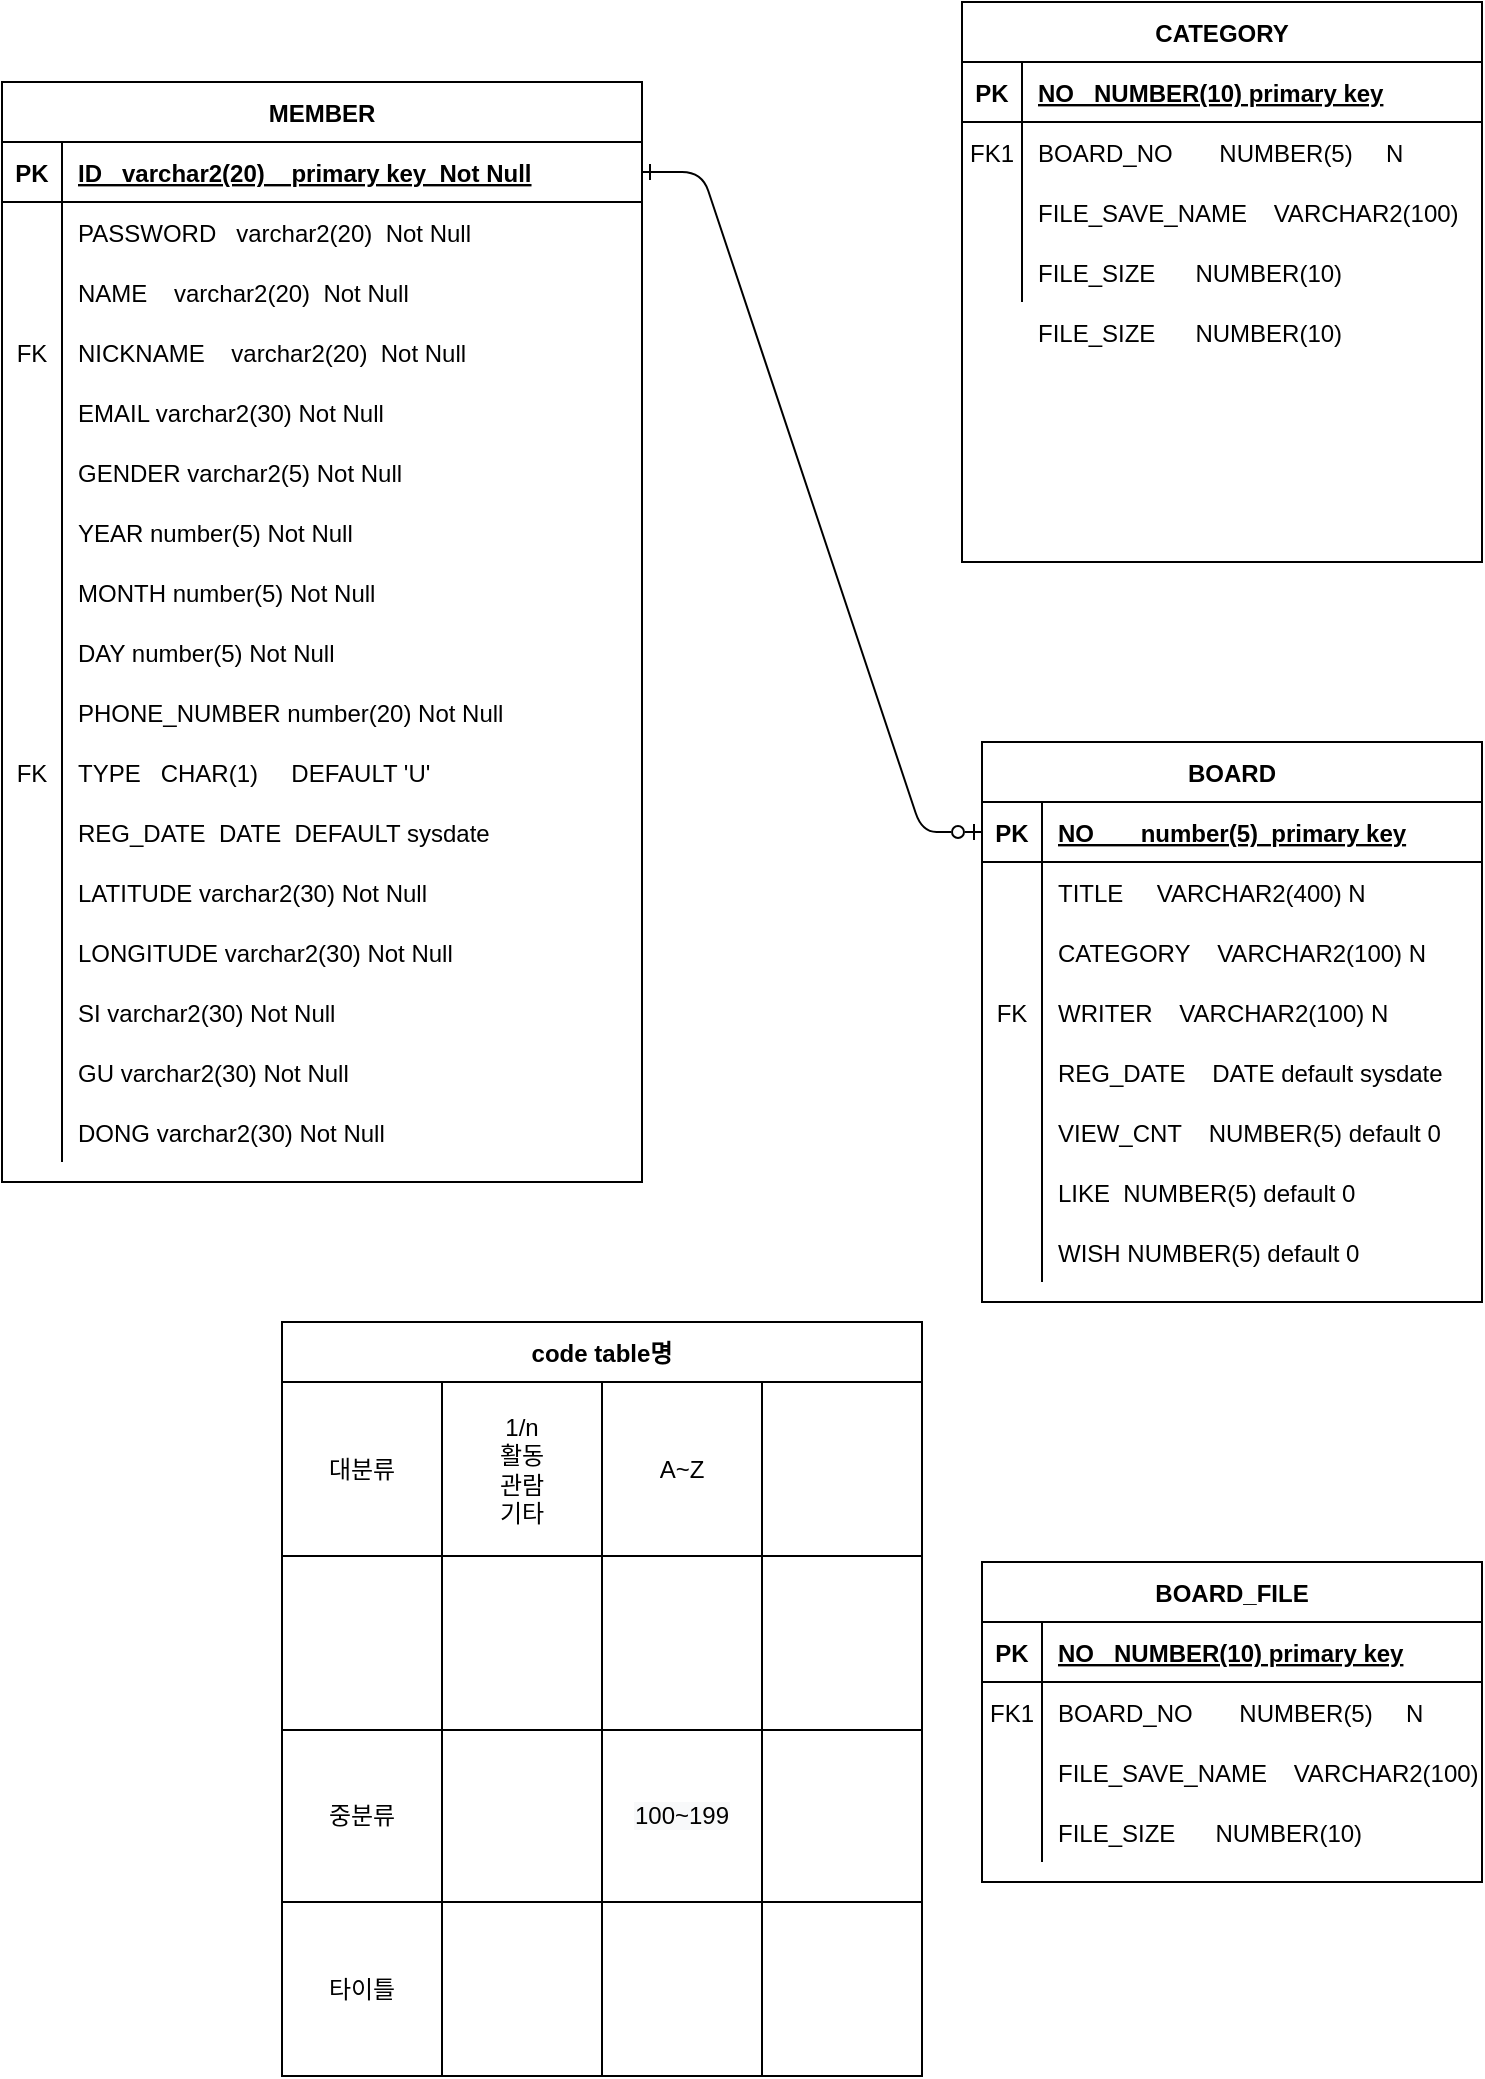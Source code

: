 <mxfile version="17.5.0" type="github">
  <diagram id="R2lEEEUBdFMjLlhIrx00" name="Page-1">
    <mxGraphModel dx="1072" dy="572" grid="1" gridSize="10" guides="1" tooltips="1" connect="1" arrows="1" fold="1" page="1" pageScale="1" pageWidth="850" pageHeight="1100" math="0" shadow="0" extFonts="Permanent Marker^https://fonts.googleapis.com/css?family=Permanent+Marker">
      <root>
        <mxCell id="0" />
        <mxCell id="1" parent="0" />
        <mxCell id="C-vyLk0tnHw3VtMMgP7b-1" value="" style="edgeStyle=entityRelationEdgeStyle;endArrow=ERzeroToOne;startArrow=ERone;endFill=0;startFill=0;entryX=0;entryY=0.5;entryDx=0;entryDy=0;" parent="1" source="C-vyLk0tnHw3VtMMgP7b-24" target="C-vyLk0tnHw3VtMMgP7b-3" edge="1">
          <mxGeometry width="100" height="100" relative="1" as="geometry">
            <mxPoint x="340" y="720" as="sourcePoint" />
            <mxPoint x="440" y="620" as="targetPoint" />
          </mxGeometry>
        </mxCell>
        <mxCell id="C-vyLk0tnHw3VtMMgP7b-2" value="BOARD" style="shape=table;startSize=30;container=1;collapsible=1;childLayout=tableLayout;fixedRows=1;rowLines=0;fontStyle=1;align=center;resizeLast=1;" parent="1" vertex="1">
          <mxGeometry x="510" y="450" width="250" height="280" as="geometry" />
        </mxCell>
        <mxCell id="C-vyLk0tnHw3VtMMgP7b-3" value="" style="shape=partialRectangle;collapsible=0;dropTarget=0;pointerEvents=0;fillColor=none;points=[[0,0.5],[1,0.5]];portConstraint=eastwest;top=0;left=0;right=0;bottom=1;" parent="C-vyLk0tnHw3VtMMgP7b-2" vertex="1">
          <mxGeometry y="30" width="250" height="30" as="geometry" />
        </mxCell>
        <mxCell id="C-vyLk0tnHw3VtMMgP7b-4" value="PK" style="shape=partialRectangle;overflow=hidden;connectable=0;fillColor=none;top=0;left=0;bottom=0;right=0;fontStyle=1;" parent="C-vyLk0tnHw3VtMMgP7b-3" vertex="1">
          <mxGeometry width="30" height="30" as="geometry">
            <mxRectangle width="30" height="30" as="alternateBounds" />
          </mxGeometry>
        </mxCell>
        <mxCell id="C-vyLk0tnHw3VtMMgP7b-5" value="NO       number(5)  primary key" style="shape=partialRectangle;overflow=hidden;connectable=0;fillColor=none;top=0;left=0;bottom=0;right=0;align=left;spacingLeft=6;fontStyle=5;" parent="C-vyLk0tnHw3VtMMgP7b-3" vertex="1">
          <mxGeometry x="30" width="220" height="30" as="geometry">
            <mxRectangle width="220" height="30" as="alternateBounds" />
          </mxGeometry>
        </mxCell>
        <mxCell id="C-vyLk0tnHw3VtMMgP7b-9" value="" style="shape=partialRectangle;collapsible=0;dropTarget=0;pointerEvents=0;fillColor=none;points=[[0,0.5],[1,0.5]];portConstraint=eastwest;top=0;left=0;right=0;bottom=0;" parent="C-vyLk0tnHw3VtMMgP7b-2" vertex="1">
          <mxGeometry y="60" width="250" height="30" as="geometry" />
        </mxCell>
        <mxCell id="C-vyLk0tnHw3VtMMgP7b-10" value="" style="shape=partialRectangle;overflow=hidden;connectable=0;fillColor=none;top=0;left=0;bottom=0;right=0;" parent="C-vyLk0tnHw3VtMMgP7b-9" vertex="1">
          <mxGeometry width="30" height="30" as="geometry">
            <mxRectangle width="30" height="30" as="alternateBounds" />
          </mxGeometry>
        </mxCell>
        <mxCell id="C-vyLk0tnHw3VtMMgP7b-11" value="TITLE     VARCHAR2(400) N" style="shape=partialRectangle;overflow=hidden;connectable=0;fillColor=none;top=0;left=0;bottom=0;right=0;align=left;spacingLeft=6;" parent="C-vyLk0tnHw3VtMMgP7b-9" vertex="1">
          <mxGeometry x="30" width="220" height="30" as="geometry">
            <mxRectangle width="220" height="30" as="alternateBounds" />
          </mxGeometry>
        </mxCell>
        <mxCell id="Cm6z9ms6GdKqqe8dhqVK-81" style="shape=partialRectangle;collapsible=0;dropTarget=0;pointerEvents=0;fillColor=none;points=[[0,0.5],[1,0.5]];portConstraint=eastwest;top=0;left=0;right=0;bottom=0;" parent="C-vyLk0tnHw3VtMMgP7b-2" vertex="1">
          <mxGeometry y="90" width="250" height="30" as="geometry" />
        </mxCell>
        <mxCell id="Cm6z9ms6GdKqqe8dhqVK-82" style="shape=partialRectangle;overflow=hidden;connectable=0;fillColor=none;top=0;left=0;bottom=0;right=0;" parent="Cm6z9ms6GdKqqe8dhqVK-81" vertex="1">
          <mxGeometry width="30" height="30" as="geometry">
            <mxRectangle width="30" height="30" as="alternateBounds" />
          </mxGeometry>
        </mxCell>
        <mxCell id="Cm6z9ms6GdKqqe8dhqVK-83" value="CATEGORY    VARCHAR2(100) N" style="shape=partialRectangle;overflow=hidden;connectable=0;fillColor=none;top=0;left=0;bottom=0;right=0;align=left;spacingLeft=6;" parent="Cm6z9ms6GdKqqe8dhqVK-81" vertex="1">
          <mxGeometry x="30" width="220" height="30" as="geometry">
            <mxRectangle width="220" height="30" as="alternateBounds" />
          </mxGeometry>
        </mxCell>
        <mxCell id="Cm6z9ms6GdKqqe8dhqVK-39" style="shape=partialRectangle;collapsible=0;dropTarget=0;pointerEvents=0;fillColor=none;points=[[0,0.5],[1,0.5]];portConstraint=eastwest;top=0;left=0;right=0;bottom=0;" parent="C-vyLk0tnHw3VtMMgP7b-2" vertex="1">
          <mxGeometry y="120" width="250" height="30" as="geometry" />
        </mxCell>
        <mxCell id="Cm6z9ms6GdKqqe8dhqVK-40" value="FK" style="shape=partialRectangle;overflow=hidden;connectable=0;fillColor=none;top=0;left=0;bottom=0;right=0;" parent="Cm6z9ms6GdKqqe8dhqVK-39" vertex="1">
          <mxGeometry width="30" height="30" as="geometry">
            <mxRectangle width="30" height="30" as="alternateBounds" />
          </mxGeometry>
        </mxCell>
        <mxCell id="Cm6z9ms6GdKqqe8dhqVK-41" value="WRITER    VARCHAR2(100) N" style="shape=partialRectangle;overflow=hidden;connectable=0;fillColor=none;top=0;left=0;bottom=0;right=0;align=left;spacingLeft=6;" parent="Cm6z9ms6GdKqqe8dhqVK-39" vertex="1">
          <mxGeometry x="30" width="220" height="30" as="geometry">
            <mxRectangle width="220" height="30" as="alternateBounds" />
          </mxGeometry>
        </mxCell>
        <mxCell id="Cm6z9ms6GdKqqe8dhqVK-36" style="shape=partialRectangle;collapsible=0;dropTarget=0;pointerEvents=0;fillColor=none;points=[[0,0.5],[1,0.5]];portConstraint=eastwest;top=0;left=0;right=0;bottom=0;" parent="C-vyLk0tnHw3VtMMgP7b-2" vertex="1">
          <mxGeometry y="150" width="250" height="30" as="geometry" />
        </mxCell>
        <mxCell id="Cm6z9ms6GdKqqe8dhqVK-37" style="shape=partialRectangle;overflow=hidden;connectable=0;fillColor=none;top=0;left=0;bottom=0;right=0;" parent="Cm6z9ms6GdKqqe8dhqVK-36" vertex="1">
          <mxGeometry width="30" height="30" as="geometry">
            <mxRectangle width="30" height="30" as="alternateBounds" />
          </mxGeometry>
        </mxCell>
        <mxCell id="Cm6z9ms6GdKqqe8dhqVK-38" value="REG_DATE    DATE default sysdate" style="shape=partialRectangle;overflow=hidden;connectable=0;fillColor=none;top=0;left=0;bottom=0;right=0;align=left;spacingLeft=6;" parent="Cm6z9ms6GdKqqe8dhqVK-36" vertex="1">
          <mxGeometry x="30" width="220" height="30" as="geometry">
            <mxRectangle width="220" height="30" as="alternateBounds" />
          </mxGeometry>
        </mxCell>
        <mxCell id="Cm6z9ms6GdKqqe8dhqVK-42" style="shape=partialRectangle;collapsible=0;dropTarget=0;pointerEvents=0;fillColor=none;points=[[0,0.5],[1,0.5]];portConstraint=eastwest;top=0;left=0;right=0;bottom=0;" parent="C-vyLk0tnHw3VtMMgP7b-2" vertex="1">
          <mxGeometry y="180" width="250" height="30" as="geometry" />
        </mxCell>
        <mxCell id="Cm6z9ms6GdKqqe8dhqVK-43" style="shape=partialRectangle;overflow=hidden;connectable=0;fillColor=none;top=0;left=0;bottom=0;right=0;" parent="Cm6z9ms6GdKqqe8dhqVK-42" vertex="1">
          <mxGeometry width="30" height="30" as="geometry">
            <mxRectangle width="30" height="30" as="alternateBounds" />
          </mxGeometry>
        </mxCell>
        <mxCell id="Cm6z9ms6GdKqqe8dhqVK-44" value="VIEW_CNT    NUMBER(5) default 0" style="shape=partialRectangle;overflow=hidden;connectable=0;fillColor=none;top=0;left=0;bottom=0;right=0;align=left;spacingLeft=6;" parent="Cm6z9ms6GdKqqe8dhqVK-42" vertex="1">
          <mxGeometry x="30" width="220" height="30" as="geometry">
            <mxRectangle width="220" height="30" as="alternateBounds" />
          </mxGeometry>
        </mxCell>
        <mxCell id="Cm6z9ms6GdKqqe8dhqVK-45" style="shape=partialRectangle;collapsible=0;dropTarget=0;pointerEvents=0;fillColor=none;points=[[0,0.5],[1,0.5]];portConstraint=eastwest;top=0;left=0;right=0;bottom=0;" parent="C-vyLk0tnHw3VtMMgP7b-2" vertex="1">
          <mxGeometry y="210" width="250" height="30" as="geometry" />
        </mxCell>
        <mxCell id="Cm6z9ms6GdKqqe8dhqVK-46" style="shape=partialRectangle;overflow=hidden;connectable=0;fillColor=none;top=0;left=0;bottom=0;right=0;" parent="Cm6z9ms6GdKqqe8dhqVK-45" vertex="1">
          <mxGeometry width="30" height="30" as="geometry">
            <mxRectangle width="30" height="30" as="alternateBounds" />
          </mxGeometry>
        </mxCell>
        <mxCell id="Cm6z9ms6GdKqqe8dhqVK-47" value="LIKE  NUMBER(5) default 0" style="shape=partialRectangle;overflow=hidden;connectable=0;fillColor=none;top=0;left=0;bottom=0;right=0;align=left;spacingLeft=6;" parent="Cm6z9ms6GdKqqe8dhqVK-45" vertex="1">
          <mxGeometry x="30" width="220" height="30" as="geometry">
            <mxRectangle width="220" height="30" as="alternateBounds" />
          </mxGeometry>
        </mxCell>
        <mxCell id="Cm6z9ms6GdKqqe8dhqVK-51" style="shape=partialRectangle;collapsible=0;dropTarget=0;pointerEvents=0;fillColor=none;points=[[0,0.5],[1,0.5]];portConstraint=eastwest;top=0;left=0;right=0;bottom=0;" parent="C-vyLk0tnHw3VtMMgP7b-2" vertex="1">
          <mxGeometry y="240" width="250" height="30" as="geometry" />
        </mxCell>
        <mxCell id="Cm6z9ms6GdKqqe8dhqVK-52" style="shape=partialRectangle;overflow=hidden;connectable=0;fillColor=none;top=0;left=0;bottom=0;right=0;" parent="Cm6z9ms6GdKqqe8dhqVK-51" vertex="1">
          <mxGeometry width="30" height="30" as="geometry">
            <mxRectangle width="30" height="30" as="alternateBounds" />
          </mxGeometry>
        </mxCell>
        <mxCell id="Cm6z9ms6GdKqqe8dhqVK-53" value="WISH NUMBER(5) default 0" style="shape=partialRectangle;overflow=hidden;connectable=0;fillColor=none;top=0;left=0;bottom=0;right=0;align=left;spacingLeft=6;" parent="Cm6z9ms6GdKqqe8dhqVK-51" vertex="1">
          <mxGeometry x="30" width="220" height="30" as="geometry">
            <mxRectangle width="220" height="30" as="alternateBounds" />
          </mxGeometry>
        </mxCell>
        <mxCell id="C-vyLk0tnHw3VtMMgP7b-23" value="MEMBER" style="shape=table;startSize=30;container=1;collapsible=1;childLayout=tableLayout;fixedRows=1;rowLines=0;fontStyle=1;align=center;resizeLast=1;" parent="1" vertex="1">
          <mxGeometry x="20" y="120" width="320" height="550" as="geometry">
            <mxRectangle x="50" y="120" width="80" height="30" as="alternateBounds" />
          </mxGeometry>
        </mxCell>
        <mxCell id="C-vyLk0tnHw3VtMMgP7b-24" value="" style="shape=partialRectangle;collapsible=0;dropTarget=0;pointerEvents=0;fillColor=none;points=[[0,0.5],[1,0.5]];portConstraint=eastwest;top=0;left=0;right=0;bottom=1;" parent="C-vyLk0tnHw3VtMMgP7b-23" vertex="1">
          <mxGeometry y="30" width="320" height="30" as="geometry" />
        </mxCell>
        <mxCell id="C-vyLk0tnHw3VtMMgP7b-25" value="PK" style="shape=partialRectangle;overflow=hidden;connectable=0;fillColor=none;top=0;left=0;bottom=0;right=0;fontStyle=1;" parent="C-vyLk0tnHw3VtMMgP7b-24" vertex="1">
          <mxGeometry width="30" height="30" as="geometry">
            <mxRectangle width="30" height="30" as="alternateBounds" />
          </mxGeometry>
        </mxCell>
        <mxCell id="C-vyLk0tnHw3VtMMgP7b-26" value="ID   varchar2(20)    primary key  Not Null" style="shape=partialRectangle;overflow=hidden;connectable=0;fillColor=none;top=0;left=0;bottom=0;right=0;align=left;spacingLeft=6;fontStyle=5;" parent="C-vyLk0tnHw3VtMMgP7b-24" vertex="1">
          <mxGeometry x="30" width="290" height="30" as="geometry">
            <mxRectangle width="290" height="30" as="alternateBounds" />
          </mxGeometry>
        </mxCell>
        <mxCell id="Cm6z9ms6GdKqqe8dhqVK-21" style="shape=partialRectangle;collapsible=0;dropTarget=0;pointerEvents=0;fillColor=none;points=[[0,0.5],[1,0.5]];portConstraint=eastwest;top=0;left=0;right=0;bottom=0;" parent="C-vyLk0tnHw3VtMMgP7b-23" vertex="1">
          <mxGeometry y="60" width="320" height="30" as="geometry" />
        </mxCell>
        <mxCell id="Cm6z9ms6GdKqqe8dhqVK-22" style="shape=partialRectangle;overflow=hidden;connectable=0;fillColor=none;top=0;left=0;bottom=0;right=0;" parent="Cm6z9ms6GdKqqe8dhqVK-21" vertex="1">
          <mxGeometry width="30" height="30" as="geometry">
            <mxRectangle width="30" height="30" as="alternateBounds" />
          </mxGeometry>
        </mxCell>
        <mxCell id="Cm6z9ms6GdKqqe8dhqVK-23" value="PASSWORD   varchar2(20)  Not Null" style="shape=partialRectangle;overflow=hidden;connectable=0;fillColor=none;top=0;left=0;bottom=0;right=0;align=left;spacingLeft=6;" parent="Cm6z9ms6GdKqqe8dhqVK-21" vertex="1">
          <mxGeometry x="30" width="290" height="30" as="geometry">
            <mxRectangle width="290" height="30" as="alternateBounds" />
          </mxGeometry>
        </mxCell>
        <mxCell id="Cm6z9ms6GdKqqe8dhqVK-18" style="shape=partialRectangle;collapsible=0;dropTarget=0;pointerEvents=0;fillColor=none;points=[[0,0.5],[1,0.5]];portConstraint=eastwest;top=0;left=0;right=0;bottom=0;" parent="C-vyLk0tnHw3VtMMgP7b-23" vertex="1">
          <mxGeometry y="90" width="320" height="30" as="geometry" />
        </mxCell>
        <mxCell id="Cm6z9ms6GdKqqe8dhqVK-19" style="shape=partialRectangle;overflow=hidden;connectable=0;fillColor=none;top=0;left=0;bottom=0;right=0;" parent="Cm6z9ms6GdKqqe8dhqVK-18" vertex="1">
          <mxGeometry width="30" height="30" as="geometry">
            <mxRectangle width="30" height="30" as="alternateBounds" />
          </mxGeometry>
        </mxCell>
        <mxCell id="Cm6z9ms6GdKqqe8dhqVK-20" value="NAME    varchar2(20)  Not Null" style="shape=partialRectangle;overflow=hidden;connectable=0;fillColor=none;top=0;left=0;bottom=0;right=0;align=left;spacingLeft=6;" parent="Cm6z9ms6GdKqqe8dhqVK-18" vertex="1">
          <mxGeometry x="30" width="290" height="30" as="geometry">
            <mxRectangle width="290" height="30" as="alternateBounds" />
          </mxGeometry>
        </mxCell>
        <mxCell id="Cm6z9ms6GdKqqe8dhqVK-48" style="shape=partialRectangle;collapsible=0;dropTarget=0;pointerEvents=0;fillColor=none;points=[[0,0.5],[1,0.5]];portConstraint=eastwest;top=0;left=0;right=0;bottom=0;" parent="C-vyLk0tnHw3VtMMgP7b-23" vertex="1">
          <mxGeometry y="120" width="320" height="30" as="geometry" />
        </mxCell>
        <mxCell id="Cm6z9ms6GdKqqe8dhqVK-49" value="FK" style="shape=partialRectangle;overflow=hidden;connectable=0;fillColor=none;top=0;left=0;bottom=0;right=0;" parent="Cm6z9ms6GdKqqe8dhqVK-48" vertex="1">
          <mxGeometry width="30" height="30" as="geometry">
            <mxRectangle width="30" height="30" as="alternateBounds" />
          </mxGeometry>
        </mxCell>
        <mxCell id="Cm6z9ms6GdKqqe8dhqVK-50" value="NICKNAME    varchar2(20)  Not Null" style="shape=partialRectangle;overflow=hidden;connectable=0;fillColor=none;top=0;left=0;bottom=0;right=0;align=left;spacingLeft=6;" parent="Cm6z9ms6GdKqqe8dhqVK-48" vertex="1">
          <mxGeometry x="30" width="290" height="30" as="geometry">
            <mxRectangle width="290" height="30" as="alternateBounds" />
          </mxGeometry>
        </mxCell>
        <mxCell id="FvWaYKgAdrIDYO8KQkFZ-1" style="shape=partialRectangle;collapsible=0;dropTarget=0;pointerEvents=0;fillColor=none;points=[[0,0.5],[1,0.5]];portConstraint=eastwest;top=0;left=0;right=0;bottom=0;" parent="C-vyLk0tnHw3VtMMgP7b-23" vertex="1">
          <mxGeometry y="150" width="320" height="30" as="geometry" />
        </mxCell>
        <mxCell id="FvWaYKgAdrIDYO8KQkFZ-2" style="shape=partialRectangle;overflow=hidden;connectable=0;fillColor=none;top=0;left=0;bottom=0;right=0;" parent="FvWaYKgAdrIDYO8KQkFZ-1" vertex="1">
          <mxGeometry width="30" height="30" as="geometry">
            <mxRectangle width="30" height="30" as="alternateBounds" />
          </mxGeometry>
        </mxCell>
        <mxCell id="FvWaYKgAdrIDYO8KQkFZ-3" value="EMAIL varchar2(30) Not Null" style="shape=partialRectangle;overflow=hidden;connectable=0;fillColor=none;top=0;left=0;bottom=0;right=0;align=left;spacingLeft=6;" parent="FvWaYKgAdrIDYO8KQkFZ-1" vertex="1">
          <mxGeometry x="30" width="290" height="30" as="geometry">
            <mxRectangle width="290" height="30" as="alternateBounds" />
          </mxGeometry>
        </mxCell>
        <mxCell id="Q7OOn5qtyLFIwTSFHvOH-24" style="shape=partialRectangle;collapsible=0;dropTarget=0;pointerEvents=0;fillColor=none;points=[[0,0.5],[1,0.5]];portConstraint=eastwest;top=0;left=0;right=0;bottom=0;" parent="C-vyLk0tnHw3VtMMgP7b-23" vertex="1">
          <mxGeometry y="180" width="320" height="30" as="geometry" />
        </mxCell>
        <mxCell id="Q7OOn5qtyLFIwTSFHvOH-25" style="shape=partialRectangle;overflow=hidden;connectable=0;fillColor=none;top=0;left=0;bottom=0;right=0;" parent="Q7OOn5qtyLFIwTSFHvOH-24" vertex="1">
          <mxGeometry width="30" height="30" as="geometry">
            <mxRectangle width="30" height="30" as="alternateBounds" />
          </mxGeometry>
        </mxCell>
        <mxCell id="Q7OOn5qtyLFIwTSFHvOH-26" value="GENDER varchar2(5) Not Null" style="shape=partialRectangle;overflow=hidden;connectable=0;fillColor=none;top=0;left=0;bottom=0;right=0;align=left;spacingLeft=6;" parent="Q7OOn5qtyLFIwTSFHvOH-24" vertex="1">
          <mxGeometry x="30" width="290" height="30" as="geometry">
            <mxRectangle width="290" height="30" as="alternateBounds" />
          </mxGeometry>
        </mxCell>
        <mxCell id="Q7OOn5qtyLFIwTSFHvOH-27" style="shape=partialRectangle;collapsible=0;dropTarget=0;pointerEvents=0;fillColor=none;points=[[0,0.5],[1,0.5]];portConstraint=eastwest;top=0;left=0;right=0;bottom=0;" parent="C-vyLk0tnHw3VtMMgP7b-23" vertex="1">
          <mxGeometry y="210" width="320" height="30" as="geometry" />
        </mxCell>
        <mxCell id="Q7OOn5qtyLFIwTSFHvOH-28" style="shape=partialRectangle;overflow=hidden;connectable=0;fillColor=none;top=0;left=0;bottom=0;right=0;" parent="Q7OOn5qtyLFIwTSFHvOH-27" vertex="1">
          <mxGeometry width="30" height="30" as="geometry">
            <mxRectangle width="30" height="30" as="alternateBounds" />
          </mxGeometry>
        </mxCell>
        <mxCell id="Q7OOn5qtyLFIwTSFHvOH-29" value="YEAR number(5) Not Null" style="shape=partialRectangle;overflow=hidden;connectable=0;fillColor=none;top=0;left=0;bottom=0;right=0;align=left;spacingLeft=6;" parent="Q7OOn5qtyLFIwTSFHvOH-27" vertex="1">
          <mxGeometry x="30" width="290" height="30" as="geometry">
            <mxRectangle width="290" height="30" as="alternateBounds" />
          </mxGeometry>
        </mxCell>
        <mxCell id="Q7OOn5qtyLFIwTSFHvOH-30" style="shape=partialRectangle;collapsible=0;dropTarget=0;pointerEvents=0;fillColor=none;points=[[0,0.5],[1,0.5]];portConstraint=eastwest;top=0;left=0;right=0;bottom=0;" parent="C-vyLk0tnHw3VtMMgP7b-23" vertex="1">
          <mxGeometry y="240" width="320" height="30" as="geometry" />
        </mxCell>
        <mxCell id="Q7OOn5qtyLFIwTSFHvOH-31" style="shape=partialRectangle;overflow=hidden;connectable=0;fillColor=none;top=0;left=0;bottom=0;right=0;" parent="Q7OOn5qtyLFIwTSFHvOH-30" vertex="1">
          <mxGeometry width="30" height="30" as="geometry">
            <mxRectangle width="30" height="30" as="alternateBounds" />
          </mxGeometry>
        </mxCell>
        <mxCell id="Q7OOn5qtyLFIwTSFHvOH-32" value="MONTH number(5) Not Null" style="shape=partialRectangle;overflow=hidden;connectable=0;fillColor=none;top=0;left=0;bottom=0;right=0;align=left;spacingLeft=6;" parent="Q7OOn5qtyLFIwTSFHvOH-30" vertex="1">
          <mxGeometry x="30" width="290" height="30" as="geometry">
            <mxRectangle width="290" height="30" as="alternateBounds" />
          </mxGeometry>
        </mxCell>
        <mxCell id="Q7OOn5qtyLFIwTSFHvOH-33" style="shape=partialRectangle;collapsible=0;dropTarget=0;pointerEvents=0;fillColor=none;points=[[0,0.5],[1,0.5]];portConstraint=eastwest;top=0;left=0;right=0;bottom=0;" parent="C-vyLk0tnHw3VtMMgP7b-23" vertex="1">
          <mxGeometry y="270" width="320" height="30" as="geometry" />
        </mxCell>
        <mxCell id="Q7OOn5qtyLFIwTSFHvOH-34" style="shape=partialRectangle;overflow=hidden;connectable=0;fillColor=none;top=0;left=0;bottom=0;right=0;" parent="Q7OOn5qtyLFIwTSFHvOH-33" vertex="1">
          <mxGeometry width="30" height="30" as="geometry">
            <mxRectangle width="30" height="30" as="alternateBounds" />
          </mxGeometry>
        </mxCell>
        <mxCell id="Q7OOn5qtyLFIwTSFHvOH-35" value="DAY number(5) Not Null" style="shape=partialRectangle;overflow=hidden;connectable=0;fillColor=none;top=0;left=0;bottom=0;right=0;align=left;spacingLeft=6;" parent="Q7OOn5qtyLFIwTSFHvOH-33" vertex="1">
          <mxGeometry x="30" width="290" height="30" as="geometry">
            <mxRectangle width="290" height="30" as="alternateBounds" />
          </mxGeometry>
        </mxCell>
        <mxCell id="Q7OOn5qtyLFIwTSFHvOH-36" style="shape=partialRectangle;collapsible=0;dropTarget=0;pointerEvents=0;fillColor=none;points=[[0,0.5],[1,0.5]];portConstraint=eastwest;top=0;left=0;right=0;bottom=0;" parent="C-vyLk0tnHw3VtMMgP7b-23" vertex="1">
          <mxGeometry y="300" width="320" height="30" as="geometry" />
        </mxCell>
        <mxCell id="Q7OOn5qtyLFIwTSFHvOH-37" style="shape=partialRectangle;overflow=hidden;connectable=0;fillColor=none;top=0;left=0;bottom=0;right=0;" parent="Q7OOn5qtyLFIwTSFHvOH-36" vertex="1">
          <mxGeometry width="30" height="30" as="geometry">
            <mxRectangle width="30" height="30" as="alternateBounds" />
          </mxGeometry>
        </mxCell>
        <mxCell id="Q7OOn5qtyLFIwTSFHvOH-38" value="PHONE_NUMBER number(20) Not Null" style="shape=partialRectangle;overflow=hidden;connectable=0;fillColor=none;top=0;left=0;bottom=0;right=0;align=left;spacingLeft=6;" parent="Q7OOn5qtyLFIwTSFHvOH-36" vertex="1">
          <mxGeometry x="30" width="290" height="30" as="geometry">
            <mxRectangle width="290" height="30" as="alternateBounds" />
          </mxGeometry>
        </mxCell>
        <mxCell id="Cm6z9ms6GdKqqe8dhqVK-15" style="shape=partialRectangle;collapsible=0;dropTarget=0;pointerEvents=0;fillColor=none;points=[[0,0.5],[1,0.5]];portConstraint=eastwest;top=0;left=0;right=0;bottom=0;" parent="C-vyLk0tnHw3VtMMgP7b-23" vertex="1">
          <mxGeometry y="330" width="320" height="30" as="geometry" />
        </mxCell>
        <mxCell id="Cm6z9ms6GdKqqe8dhqVK-16" value="FK" style="shape=partialRectangle;overflow=hidden;connectable=0;fillColor=none;top=0;left=0;bottom=0;right=0;" parent="Cm6z9ms6GdKqqe8dhqVK-15" vertex="1">
          <mxGeometry width="30" height="30" as="geometry">
            <mxRectangle width="30" height="30" as="alternateBounds" />
          </mxGeometry>
        </mxCell>
        <mxCell id="Cm6z9ms6GdKqqe8dhqVK-17" value="TYPE   CHAR(1)     DEFAULT &#39;U&#39;" style="shape=partialRectangle;overflow=hidden;connectable=0;fillColor=none;top=0;left=0;bottom=0;right=0;align=left;spacingLeft=6;" parent="Cm6z9ms6GdKqqe8dhqVK-15" vertex="1">
          <mxGeometry x="30" width="290" height="30" as="geometry">
            <mxRectangle width="290" height="30" as="alternateBounds" />
          </mxGeometry>
        </mxCell>
        <mxCell id="Cm6z9ms6GdKqqe8dhqVK-12" style="shape=partialRectangle;collapsible=0;dropTarget=0;pointerEvents=0;fillColor=none;points=[[0,0.5],[1,0.5]];portConstraint=eastwest;top=0;left=0;right=0;bottom=0;" parent="C-vyLk0tnHw3VtMMgP7b-23" vertex="1">
          <mxGeometry y="360" width="320" height="30" as="geometry" />
        </mxCell>
        <mxCell id="Cm6z9ms6GdKqqe8dhqVK-13" style="shape=partialRectangle;overflow=hidden;connectable=0;fillColor=none;top=0;left=0;bottom=0;right=0;" parent="Cm6z9ms6GdKqqe8dhqVK-12" vertex="1">
          <mxGeometry width="30" height="30" as="geometry">
            <mxRectangle width="30" height="30" as="alternateBounds" />
          </mxGeometry>
        </mxCell>
        <mxCell id="Cm6z9ms6GdKqqe8dhqVK-14" value="REG_DATE  DATE  DEFAULT sysdate" style="shape=partialRectangle;overflow=hidden;connectable=0;fillColor=none;top=0;left=0;bottom=0;right=0;align=left;spacingLeft=6;" parent="Cm6z9ms6GdKqqe8dhqVK-12" vertex="1">
          <mxGeometry x="30" width="290" height="30" as="geometry">
            <mxRectangle width="290" height="30" as="alternateBounds" />
          </mxGeometry>
        </mxCell>
        <mxCell id="Cm6z9ms6GdKqqe8dhqVK-33" style="shape=partialRectangle;collapsible=0;dropTarget=0;pointerEvents=0;fillColor=none;points=[[0,0.5],[1,0.5]];portConstraint=eastwest;top=0;left=0;right=0;bottom=0;" parent="C-vyLk0tnHw3VtMMgP7b-23" vertex="1">
          <mxGeometry y="390" width="320" height="30" as="geometry" />
        </mxCell>
        <mxCell id="Cm6z9ms6GdKqqe8dhqVK-34" style="shape=partialRectangle;overflow=hidden;connectable=0;fillColor=none;top=0;left=0;bottom=0;right=0;" parent="Cm6z9ms6GdKqqe8dhqVK-33" vertex="1">
          <mxGeometry width="30" height="30" as="geometry">
            <mxRectangle width="30" height="30" as="alternateBounds" />
          </mxGeometry>
        </mxCell>
        <mxCell id="Cm6z9ms6GdKqqe8dhqVK-35" value="LATITUDE varchar2(30) Not Null" style="shape=partialRectangle;overflow=hidden;connectable=0;fillColor=none;top=0;left=0;bottom=0;right=0;align=left;spacingLeft=6;" parent="Cm6z9ms6GdKqqe8dhqVK-33" vertex="1">
          <mxGeometry x="30" width="290" height="30" as="geometry">
            <mxRectangle width="290" height="30" as="alternateBounds" />
          </mxGeometry>
        </mxCell>
        <mxCell id="Cm6z9ms6GdKqqe8dhqVK-30" style="shape=partialRectangle;collapsible=0;dropTarget=0;pointerEvents=0;fillColor=none;points=[[0,0.5],[1,0.5]];portConstraint=eastwest;top=0;left=0;right=0;bottom=0;" parent="C-vyLk0tnHw3VtMMgP7b-23" vertex="1">
          <mxGeometry y="420" width="320" height="30" as="geometry" />
        </mxCell>
        <mxCell id="Cm6z9ms6GdKqqe8dhqVK-31" style="shape=partialRectangle;overflow=hidden;connectable=0;fillColor=none;top=0;left=0;bottom=0;right=0;" parent="Cm6z9ms6GdKqqe8dhqVK-30" vertex="1">
          <mxGeometry width="30" height="30" as="geometry">
            <mxRectangle width="30" height="30" as="alternateBounds" />
          </mxGeometry>
        </mxCell>
        <mxCell id="Cm6z9ms6GdKqqe8dhqVK-32" value="LONGITUDE varchar2(30) Not Null" style="shape=partialRectangle;overflow=hidden;connectable=0;fillColor=none;top=0;left=0;bottom=0;right=0;align=left;spacingLeft=6;" parent="Cm6z9ms6GdKqqe8dhqVK-30" vertex="1">
          <mxGeometry x="30" width="290" height="30" as="geometry">
            <mxRectangle width="290" height="30" as="alternateBounds" />
          </mxGeometry>
        </mxCell>
        <mxCell id="Q7OOn5qtyLFIwTSFHvOH-21" style="shape=partialRectangle;collapsible=0;dropTarget=0;pointerEvents=0;fillColor=none;points=[[0,0.5],[1,0.5]];portConstraint=eastwest;top=0;left=0;right=0;bottom=0;" parent="C-vyLk0tnHw3VtMMgP7b-23" vertex="1">
          <mxGeometry y="450" width="320" height="30" as="geometry" />
        </mxCell>
        <mxCell id="Q7OOn5qtyLFIwTSFHvOH-22" style="shape=partialRectangle;overflow=hidden;connectable=0;fillColor=none;top=0;left=0;bottom=0;right=0;" parent="Q7OOn5qtyLFIwTSFHvOH-21" vertex="1">
          <mxGeometry width="30" height="30" as="geometry">
            <mxRectangle width="30" height="30" as="alternateBounds" />
          </mxGeometry>
        </mxCell>
        <mxCell id="Q7OOn5qtyLFIwTSFHvOH-23" value="SI varchar2(30) Not Null" style="shape=partialRectangle;overflow=hidden;connectable=0;fillColor=none;top=0;left=0;bottom=0;right=0;align=left;spacingLeft=6;" parent="Q7OOn5qtyLFIwTSFHvOH-21" vertex="1">
          <mxGeometry x="30" width="290" height="30" as="geometry">
            <mxRectangle width="290" height="30" as="alternateBounds" />
          </mxGeometry>
        </mxCell>
        <mxCell id="Q7OOn5qtyLFIwTSFHvOH-18" style="shape=partialRectangle;collapsible=0;dropTarget=0;pointerEvents=0;fillColor=none;points=[[0,0.5],[1,0.5]];portConstraint=eastwest;top=0;left=0;right=0;bottom=0;" parent="C-vyLk0tnHw3VtMMgP7b-23" vertex="1">
          <mxGeometry y="480" width="320" height="30" as="geometry" />
        </mxCell>
        <mxCell id="Q7OOn5qtyLFIwTSFHvOH-19" style="shape=partialRectangle;overflow=hidden;connectable=0;fillColor=none;top=0;left=0;bottom=0;right=0;" parent="Q7OOn5qtyLFIwTSFHvOH-18" vertex="1">
          <mxGeometry width="30" height="30" as="geometry">
            <mxRectangle width="30" height="30" as="alternateBounds" />
          </mxGeometry>
        </mxCell>
        <mxCell id="Q7OOn5qtyLFIwTSFHvOH-20" value="GU varchar2(30) Not Null" style="shape=partialRectangle;overflow=hidden;connectable=0;fillColor=none;top=0;left=0;bottom=0;right=0;align=left;spacingLeft=6;" parent="Q7OOn5qtyLFIwTSFHvOH-18" vertex="1">
          <mxGeometry x="30" width="290" height="30" as="geometry">
            <mxRectangle width="290" height="30" as="alternateBounds" />
          </mxGeometry>
        </mxCell>
        <mxCell id="Q7OOn5qtyLFIwTSFHvOH-15" style="shape=partialRectangle;collapsible=0;dropTarget=0;pointerEvents=0;fillColor=none;points=[[0,0.5],[1,0.5]];portConstraint=eastwest;top=0;left=0;right=0;bottom=0;" parent="C-vyLk0tnHw3VtMMgP7b-23" vertex="1">
          <mxGeometry y="510" width="320" height="30" as="geometry" />
        </mxCell>
        <mxCell id="Q7OOn5qtyLFIwTSFHvOH-16" style="shape=partialRectangle;overflow=hidden;connectable=0;fillColor=none;top=0;left=0;bottom=0;right=0;" parent="Q7OOn5qtyLFIwTSFHvOH-15" vertex="1">
          <mxGeometry width="30" height="30" as="geometry">
            <mxRectangle width="30" height="30" as="alternateBounds" />
          </mxGeometry>
        </mxCell>
        <mxCell id="Q7OOn5qtyLFIwTSFHvOH-17" value="DONG varchar2(30) Not Null" style="shape=partialRectangle;overflow=hidden;connectable=0;fillColor=none;top=0;left=0;bottom=0;right=0;align=left;spacingLeft=6;" parent="Q7OOn5qtyLFIwTSFHvOH-15" vertex="1">
          <mxGeometry x="30" width="290" height="30" as="geometry">
            <mxRectangle width="290" height="30" as="alternateBounds" />
          </mxGeometry>
        </mxCell>
        <mxCell id="Cm6z9ms6GdKqqe8dhqVK-54" value="BOARD_FILE" style="shape=table;startSize=30;container=1;collapsible=1;childLayout=tableLayout;fixedRows=1;rowLines=0;fontStyle=1;align=center;resizeLast=1;" parent="1" vertex="1">
          <mxGeometry x="510" y="860" width="250" height="160" as="geometry" />
        </mxCell>
        <mxCell id="Cm6z9ms6GdKqqe8dhqVK-55" value="" style="shape=partialRectangle;collapsible=0;dropTarget=0;pointerEvents=0;fillColor=none;points=[[0,0.5],[1,0.5]];portConstraint=eastwest;top=0;left=0;right=0;bottom=1;" parent="Cm6z9ms6GdKqqe8dhqVK-54" vertex="1">
          <mxGeometry y="30" width="250" height="30" as="geometry" />
        </mxCell>
        <mxCell id="Cm6z9ms6GdKqqe8dhqVK-56" value="PK" style="shape=partialRectangle;overflow=hidden;connectable=0;fillColor=none;top=0;left=0;bottom=0;right=0;fontStyle=1;" parent="Cm6z9ms6GdKqqe8dhqVK-55" vertex="1">
          <mxGeometry width="30" height="30" as="geometry">
            <mxRectangle width="30" height="30" as="alternateBounds" />
          </mxGeometry>
        </mxCell>
        <mxCell id="Cm6z9ms6GdKqqe8dhqVK-57" value="NO   NUMBER(10) primary key " style="shape=partialRectangle;overflow=hidden;connectable=0;fillColor=none;top=0;left=0;bottom=0;right=0;align=left;spacingLeft=6;fontStyle=5;" parent="Cm6z9ms6GdKqqe8dhqVK-55" vertex="1">
          <mxGeometry x="30" width="220" height="30" as="geometry">
            <mxRectangle width="220" height="30" as="alternateBounds" />
          </mxGeometry>
        </mxCell>
        <mxCell id="Cm6z9ms6GdKqqe8dhqVK-58" value="" style="shape=partialRectangle;collapsible=0;dropTarget=0;pointerEvents=0;fillColor=none;points=[[0,0.5],[1,0.5]];portConstraint=eastwest;top=0;left=0;right=0;bottom=0;" parent="Cm6z9ms6GdKqqe8dhqVK-54" vertex="1">
          <mxGeometry y="60" width="250" height="30" as="geometry" />
        </mxCell>
        <mxCell id="Cm6z9ms6GdKqqe8dhqVK-59" value="FK1" style="shape=partialRectangle;overflow=hidden;connectable=0;fillColor=none;top=0;left=0;bottom=0;right=0;" parent="Cm6z9ms6GdKqqe8dhqVK-58" vertex="1">
          <mxGeometry width="30" height="30" as="geometry">
            <mxRectangle width="30" height="30" as="alternateBounds" />
          </mxGeometry>
        </mxCell>
        <mxCell id="Cm6z9ms6GdKqqe8dhqVK-60" value="BOARD_NO       NUMBER(5)     N" style="shape=partialRectangle;overflow=hidden;connectable=0;fillColor=none;top=0;left=0;bottom=0;right=0;align=left;spacingLeft=6;" parent="Cm6z9ms6GdKqqe8dhqVK-58" vertex="1">
          <mxGeometry x="30" width="220" height="30" as="geometry">
            <mxRectangle width="220" height="30" as="alternateBounds" />
          </mxGeometry>
        </mxCell>
        <mxCell id="Cm6z9ms6GdKqqe8dhqVK-64" style="shape=partialRectangle;collapsible=0;dropTarget=0;pointerEvents=0;fillColor=none;points=[[0,0.5],[1,0.5]];portConstraint=eastwest;top=0;left=0;right=0;bottom=0;" parent="Cm6z9ms6GdKqqe8dhqVK-54" vertex="1">
          <mxGeometry y="90" width="250" height="30" as="geometry" />
        </mxCell>
        <mxCell id="Cm6z9ms6GdKqqe8dhqVK-65" style="shape=partialRectangle;overflow=hidden;connectable=0;fillColor=none;top=0;left=0;bottom=0;right=0;" parent="Cm6z9ms6GdKqqe8dhqVK-64" vertex="1">
          <mxGeometry width="30" height="30" as="geometry">
            <mxRectangle width="30" height="30" as="alternateBounds" />
          </mxGeometry>
        </mxCell>
        <mxCell id="Cm6z9ms6GdKqqe8dhqVK-66" value="FILE_SAVE_NAME    VARCHAR2(100)" style="shape=partialRectangle;overflow=hidden;connectable=0;fillColor=none;top=0;left=0;bottom=0;right=0;align=left;spacingLeft=6;" parent="Cm6z9ms6GdKqqe8dhqVK-64" vertex="1">
          <mxGeometry x="30" width="220" height="30" as="geometry">
            <mxRectangle width="220" height="30" as="alternateBounds" />
          </mxGeometry>
        </mxCell>
        <mxCell id="Cm6z9ms6GdKqqe8dhqVK-67" style="shape=partialRectangle;collapsible=0;dropTarget=0;pointerEvents=0;fillColor=none;points=[[0,0.5],[1,0.5]];portConstraint=eastwest;top=0;left=0;right=0;bottom=0;" parent="Cm6z9ms6GdKqqe8dhqVK-54" vertex="1">
          <mxGeometry y="120" width="250" height="30" as="geometry" />
        </mxCell>
        <mxCell id="Cm6z9ms6GdKqqe8dhqVK-68" style="shape=partialRectangle;overflow=hidden;connectable=0;fillColor=none;top=0;left=0;bottom=0;right=0;" parent="Cm6z9ms6GdKqqe8dhqVK-67" vertex="1">
          <mxGeometry width="30" height="30" as="geometry">
            <mxRectangle width="30" height="30" as="alternateBounds" />
          </mxGeometry>
        </mxCell>
        <mxCell id="Cm6z9ms6GdKqqe8dhqVK-69" value="FILE_SIZE      NUMBER(10)" style="shape=partialRectangle;overflow=hidden;connectable=0;fillColor=none;top=0;left=0;bottom=0;right=0;align=left;spacingLeft=6;" parent="Cm6z9ms6GdKqqe8dhqVK-67" vertex="1">
          <mxGeometry x="30" width="220" height="30" as="geometry">
            <mxRectangle width="220" height="30" as="alternateBounds" />
          </mxGeometry>
        </mxCell>
        <mxCell id="Q7OOn5qtyLFIwTSFHvOH-39" value="CATEGORY" style="shape=table;startSize=30;container=1;collapsible=1;childLayout=tableLayout;fixedRows=1;rowLines=0;fontStyle=1;align=center;resizeLast=1;" parent="1" vertex="1">
          <mxGeometry x="500" y="80" width="260" height="280" as="geometry" />
        </mxCell>
        <mxCell id="Q7OOn5qtyLFIwTSFHvOH-40" value="" style="shape=partialRectangle;collapsible=0;dropTarget=0;pointerEvents=0;fillColor=none;points=[[0,0.5],[1,0.5]];portConstraint=eastwest;top=0;left=0;right=0;bottom=1;" parent="Q7OOn5qtyLFIwTSFHvOH-39" vertex="1">
          <mxGeometry y="30" width="260" height="30" as="geometry" />
        </mxCell>
        <mxCell id="Q7OOn5qtyLFIwTSFHvOH-41" value="PK" style="shape=partialRectangle;overflow=hidden;connectable=0;fillColor=none;top=0;left=0;bottom=0;right=0;fontStyle=1;" parent="Q7OOn5qtyLFIwTSFHvOH-40" vertex="1">
          <mxGeometry width="30" height="30" as="geometry">
            <mxRectangle width="30" height="30" as="alternateBounds" />
          </mxGeometry>
        </mxCell>
        <mxCell id="Q7OOn5qtyLFIwTSFHvOH-42" value="NO   NUMBER(10) primary key " style="shape=partialRectangle;overflow=hidden;connectable=0;fillColor=none;top=0;left=0;bottom=0;right=0;align=left;spacingLeft=6;fontStyle=5;" parent="Q7OOn5qtyLFIwTSFHvOH-40" vertex="1">
          <mxGeometry x="30" width="230" height="30" as="geometry">
            <mxRectangle width="230" height="30" as="alternateBounds" />
          </mxGeometry>
        </mxCell>
        <mxCell id="Q7OOn5qtyLFIwTSFHvOH-43" value="" style="shape=partialRectangle;collapsible=0;dropTarget=0;pointerEvents=0;fillColor=none;points=[[0,0.5],[1,0.5]];portConstraint=eastwest;top=0;left=0;right=0;bottom=0;" parent="Q7OOn5qtyLFIwTSFHvOH-39" vertex="1">
          <mxGeometry y="60" width="260" height="30" as="geometry" />
        </mxCell>
        <mxCell id="Q7OOn5qtyLFIwTSFHvOH-44" value="FK1" style="shape=partialRectangle;overflow=hidden;connectable=0;fillColor=none;top=0;left=0;bottom=0;right=0;" parent="Q7OOn5qtyLFIwTSFHvOH-43" vertex="1">
          <mxGeometry width="30" height="30" as="geometry">
            <mxRectangle width="30" height="30" as="alternateBounds" />
          </mxGeometry>
        </mxCell>
        <mxCell id="Q7OOn5qtyLFIwTSFHvOH-45" value="BOARD_NO       NUMBER(5)     N" style="shape=partialRectangle;overflow=hidden;connectable=0;fillColor=none;top=0;left=0;bottom=0;right=0;align=left;spacingLeft=6;" parent="Q7OOn5qtyLFIwTSFHvOH-43" vertex="1">
          <mxGeometry x="30" width="230" height="30" as="geometry">
            <mxRectangle width="230" height="30" as="alternateBounds" />
          </mxGeometry>
        </mxCell>
        <mxCell id="Q7OOn5qtyLFIwTSFHvOH-46" style="shape=partialRectangle;collapsible=0;dropTarget=0;pointerEvents=0;fillColor=none;points=[[0,0.5],[1,0.5]];portConstraint=eastwest;top=0;left=0;right=0;bottom=0;" parent="Q7OOn5qtyLFIwTSFHvOH-39" vertex="1">
          <mxGeometry y="90" width="260" height="30" as="geometry" />
        </mxCell>
        <mxCell id="Q7OOn5qtyLFIwTSFHvOH-47" style="shape=partialRectangle;overflow=hidden;connectable=0;fillColor=none;top=0;left=0;bottom=0;right=0;" parent="Q7OOn5qtyLFIwTSFHvOH-46" vertex="1">
          <mxGeometry width="30" height="30" as="geometry">
            <mxRectangle width="30" height="30" as="alternateBounds" />
          </mxGeometry>
        </mxCell>
        <mxCell id="Q7OOn5qtyLFIwTSFHvOH-48" value="FILE_SAVE_NAME    VARCHAR2(100)" style="shape=partialRectangle;overflow=hidden;connectable=0;fillColor=none;top=0;left=0;bottom=0;right=0;align=left;spacingLeft=6;" parent="Q7OOn5qtyLFIwTSFHvOH-46" vertex="1">
          <mxGeometry x="30" width="230" height="30" as="geometry">
            <mxRectangle width="230" height="30" as="alternateBounds" />
          </mxGeometry>
        </mxCell>
        <mxCell id="Q7OOn5qtyLFIwTSFHvOH-49" style="shape=partialRectangle;collapsible=0;dropTarget=0;pointerEvents=0;fillColor=none;points=[[0,0.5],[1,0.5]];portConstraint=eastwest;top=0;left=0;right=0;bottom=0;" parent="Q7OOn5qtyLFIwTSFHvOH-39" vertex="1">
          <mxGeometry y="120" width="260" height="30" as="geometry" />
        </mxCell>
        <mxCell id="Q7OOn5qtyLFIwTSFHvOH-50" style="shape=partialRectangle;overflow=hidden;connectable=0;fillColor=none;top=0;left=0;bottom=0;right=0;" parent="Q7OOn5qtyLFIwTSFHvOH-49" vertex="1">
          <mxGeometry width="30" height="30" as="geometry">
            <mxRectangle width="30" height="30" as="alternateBounds" />
          </mxGeometry>
        </mxCell>
        <mxCell id="Q7OOn5qtyLFIwTSFHvOH-51" value="FILE_SIZE      NUMBER(10)" style="shape=partialRectangle;overflow=hidden;connectable=0;fillColor=none;top=0;left=0;bottom=0;right=0;align=left;spacingLeft=6;" parent="Q7OOn5qtyLFIwTSFHvOH-49" vertex="1">
          <mxGeometry x="30" width="230" height="30" as="geometry">
            <mxRectangle width="230" height="30" as="alternateBounds" />
          </mxGeometry>
        </mxCell>
        <mxCell id="BP3OuQ6uS7_l-RV9JQpx-3" value="FILE_SIZE      NUMBER(10)" style="shape=partialRectangle;overflow=hidden;connectable=0;fillColor=none;top=0;left=0;bottom=0;right=0;align=left;spacingLeft=6;" vertex="1" parent="1">
          <mxGeometry x="530" y="230" width="220" height="30" as="geometry">
            <mxRectangle width="220" height="30" as="alternateBounds" />
          </mxGeometry>
        </mxCell>
        <mxCell id="qc95hwNE5IDDbCUez-jV-14" value="code table명" style="shape=table;startSize=30;container=1;collapsible=0;childLayout=tableLayout;fontStyle=1;align=center;" vertex="1" parent="1">
          <mxGeometry x="160" y="740" width="320" height="377" as="geometry" />
        </mxCell>
        <mxCell id="qc95hwNE5IDDbCUez-jV-15" value="" style="shape=tableRow;horizontal=0;startSize=0;swimlaneHead=0;swimlaneBody=0;top=0;left=0;bottom=0;right=0;collapsible=0;dropTarget=0;fillColor=none;points=[[0,0.5],[1,0.5]];portConstraint=eastwest;" vertex="1" parent="qc95hwNE5IDDbCUez-jV-14">
          <mxGeometry y="30" width="320" height="87" as="geometry" />
        </mxCell>
        <mxCell id="qc95hwNE5IDDbCUez-jV-16" value="대분류" style="shape=partialRectangle;html=1;whiteSpace=wrap;connectable=0;fillColor=none;top=0;left=0;bottom=0;right=0;overflow=hidden;" vertex="1" parent="qc95hwNE5IDDbCUez-jV-15">
          <mxGeometry width="80" height="87" as="geometry">
            <mxRectangle width="80" height="87" as="alternateBounds" />
          </mxGeometry>
        </mxCell>
        <mxCell id="qc95hwNE5IDDbCUez-jV-17" value="1/n&lt;br&gt;활동&lt;br&gt;관람&lt;br&gt;기타" style="shape=partialRectangle;html=1;whiteSpace=wrap;connectable=0;fillColor=none;top=0;left=0;bottom=0;right=0;overflow=hidden;" vertex="1" parent="qc95hwNE5IDDbCUez-jV-15">
          <mxGeometry x="80" width="80" height="87" as="geometry">
            <mxRectangle width="80" height="87" as="alternateBounds" />
          </mxGeometry>
        </mxCell>
        <mxCell id="qc95hwNE5IDDbCUez-jV-35" value="A~Z" style="shape=partialRectangle;html=1;whiteSpace=wrap;connectable=0;fillColor=none;top=0;left=0;bottom=0;right=0;overflow=hidden;" vertex="1" parent="qc95hwNE5IDDbCUez-jV-15">
          <mxGeometry x="160" width="80" height="87" as="geometry">
            <mxRectangle width="80" height="87" as="alternateBounds" />
          </mxGeometry>
        </mxCell>
        <mxCell id="qc95hwNE5IDDbCUez-jV-18" value="" style="shape=partialRectangle;html=1;whiteSpace=wrap;connectable=0;fillColor=none;top=0;left=0;bottom=0;right=0;overflow=hidden;" vertex="1" parent="qc95hwNE5IDDbCUez-jV-15">
          <mxGeometry x="240" width="80" height="87" as="geometry">
            <mxRectangle width="80" height="87" as="alternateBounds" />
          </mxGeometry>
        </mxCell>
        <mxCell id="qc95hwNE5IDDbCUez-jV-31" style="shape=tableRow;horizontal=0;startSize=0;swimlaneHead=0;swimlaneBody=0;top=0;left=0;bottom=0;right=0;collapsible=0;dropTarget=0;fillColor=none;points=[[0,0.5],[1,0.5]];portConstraint=eastwest;" vertex="1" parent="qc95hwNE5IDDbCUez-jV-14">
          <mxGeometry y="117" width="320" height="87" as="geometry" />
        </mxCell>
        <mxCell id="qc95hwNE5IDDbCUez-jV-32" style="shape=partialRectangle;html=1;whiteSpace=wrap;connectable=0;fillColor=none;top=0;left=0;bottom=0;right=0;overflow=hidden;" vertex="1" parent="qc95hwNE5IDDbCUez-jV-31">
          <mxGeometry width="80" height="87" as="geometry">
            <mxRectangle width="80" height="87" as="alternateBounds" />
          </mxGeometry>
        </mxCell>
        <mxCell id="qc95hwNE5IDDbCUez-jV-33" style="shape=partialRectangle;html=1;whiteSpace=wrap;connectable=0;fillColor=none;top=0;left=0;bottom=0;right=0;overflow=hidden;" vertex="1" parent="qc95hwNE5IDDbCUez-jV-31">
          <mxGeometry x="80" width="80" height="87" as="geometry">
            <mxRectangle width="80" height="87" as="alternateBounds" />
          </mxGeometry>
        </mxCell>
        <mxCell id="qc95hwNE5IDDbCUez-jV-36" style="shape=partialRectangle;html=1;whiteSpace=wrap;connectable=0;fillColor=none;top=0;left=0;bottom=0;right=0;overflow=hidden;" vertex="1" parent="qc95hwNE5IDDbCUez-jV-31">
          <mxGeometry x="160" width="80" height="87" as="geometry">
            <mxRectangle width="80" height="87" as="alternateBounds" />
          </mxGeometry>
        </mxCell>
        <mxCell id="qc95hwNE5IDDbCUez-jV-34" style="shape=partialRectangle;html=1;whiteSpace=wrap;connectable=0;fillColor=none;top=0;left=0;bottom=0;right=0;overflow=hidden;" vertex="1" parent="qc95hwNE5IDDbCUez-jV-31">
          <mxGeometry x="240" width="80" height="87" as="geometry">
            <mxRectangle width="80" height="87" as="alternateBounds" />
          </mxGeometry>
        </mxCell>
        <mxCell id="qc95hwNE5IDDbCUez-jV-19" value="" style="shape=tableRow;horizontal=0;startSize=0;swimlaneHead=0;swimlaneBody=0;top=0;left=0;bottom=0;right=0;collapsible=0;dropTarget=0;fillColor=none;points=[[0,0.5],[1,0.5]];portConstraint=eastwest;" vertex="1" parent="qc95hwNE5IDDbCUez-jV-14">
          <mxGeometry y="204" width="320" height="86" as="geometry" />
        </mxCell>
        <mxCell id="qc95hwNE5IDDbCUez-jV-20" value="중분류" style="shape=partialRectangle;html=1;whiteSpace=wrap;connectable=0;fillColor=none;top=0;left=0;bottom=0;right=0;overflow=hidden;" vertex="1" parent="qc95hwNE5IDDbCUez-jV-19">
          <mxGeometry width="80" height="86" as="geometry">
            <mxRectangle width="80" height="86" as="alternateBounds" />
          </mxGeometry>
        </mxCell>
        <mxCell id="qc95hwNE5IDDbCUez-jV-21" value="" style="shape=partialRectangle;html=1;whiteSpace=wrap;connectable=0;fillColor=none;top=0;left=0;bottom=0;right=0;overflow=hidden;" vertex="1" parent="qc95hwNE5IDDbCUez-jV-19">
          <mxGeometry x="80" width="80" height="86" as="geometry">
            <mxRectangle width="80" height="86" as="alternateBounds" />
          </mxGeometry>
        </mxCell>
        <mxCell id="qc95hwNE5IDDbCUez-jV-37" value="&#xa;&#xa;&lt;span style=&quot;color: rgb(0, 0, 0); font-family: helvetica; font-size: 12px; font-style: normal; font-weight: 400; letter-spacing: normal; text-align: center; text-indent: 0px; text-transform: none; word-spacing: 0px; background-color: rgb(248, 249, 250); display: inline; float: none;&quot;&gt;100~199&lt;/span&gt;&#xa;&#xa;" style="shape=partialRectangle;html=1;whiteSpace=wrap;connectable=0;fillColor=none;top=0;left=0;bottom=0;right=0;overflow=hidden;" vertex="1" parent="qc95hwNE5IDDbCUez-jV-19">
          <mxGeometry x="160" width="80" height="86" as="geometry">
            <mxRectangle width="80" height="86" as="alternateBounds" />
          </mxGeometry>
        </mxCell>
        <mxCell id="qc95hwNE5IDDbCUez-jV-22" value="" style="shape=partialRectangle;html=1;whiteSpace=wrap;connectable=0;fillColor=none;top=0;left=0;bottom=0;right=0;overflow=hidden;" vertex="1" parent="qc95hwNE5IDDbCUez-jV-19">
          <mxGeometry x="240" width="80" height="86" as="geometry">
            <mxRectangle width="80" height="86" as="alternateBounds" />
          </mxGeometry>
        </mxCell>
        <mxCell id="qc95hwNE5IDDbCUez-jV-23" value="" style="shape=tableRow;horizontal=0;startSize=0;swimlaneHead=0;swimlaneBody=0;top=0;left=0;bottom=0;right=0;collapsible=0;dropTarget=0;fillColor=none;points=[[0,0.5],[1,0.5]];portConstraint=eastwest;" vertex="1" parent="qc95hwNE5IDDbCUez-jV-14">
          <mxGeometry y="290" width="320" height="87" as="geometry" />
        </mxCell>
        <mxCell id="qc95hwNE5IDDbCUez-jV-24" value="타이틀" style="shape=partialRectangle;html=1;whiteSpace=wrap;connectable=0;fillColor=none;top=0;left=0;bottom=0;right=0;overflow=hidden;" vertex="1" parent="qc95hwNE5IDDbCUez-jV-23">
          <mxGeometry width="80" height="87" as="geometry">
            <mxRectangle width="80" height="87" as="alternateBounds" />
          </mxGeometry>
        </mxCell>
        <mxCell id="qc95hwNE5IDDbCUez-jV-25" value="" style="shape=partialRectangle;html=1;whiteSpace=wrap;connectable=0;fillColor=none;top=0;left=0;bottom=0;right=0;overflow=hidden;" vertex="1" parent="qc95hwNE5IDDbCUez-jV-23">
          <mxGeometry x="80" width="80" height="87" as="geometry">
            <mxRectangle width="80" height="87" as="alternateBounds" />
          </mxGeometry>
        </mxCell>
        <mxCell id="qc95hwNE5IDDbCUez-jV-38" style="shape=partialRectangle;html=1;whiteSpace=wrap;connectable=0;fillColor=none;top=0;left=0;bottom=0;right=0;overflow=hidden;" vertex="1" parent="qc95hwNE5IDDbCUez-jV-23">
          <mxGeometry x="160" width="80" height="87" as="geometry">
            <mxRectangle width="80" height="87" as="alternateBounds" />
          </mxGeometry>
        </mxCell>
        <mxCell id="qc95hwNE5IDDbCUez-jV-26" value="" style="shape=partialRectangle;html=1;whiteSpace=wrap;connectable=0;fillColor=none;top=0;left=0;bottom=0;right=0;overflow=hidden;" vertex="1" parent="qc95hwNE5IDDbCUez-jV-23">
          <mxGeometry x="240" width="80" height="87" as="geometry">
            <mxRectangle width="80" height="87" as="alternateBounds" />
          </mxGeometry>
        </mxCell>
      </root>
    </mxGraphModel>
  </diagram>
</mxfile>
